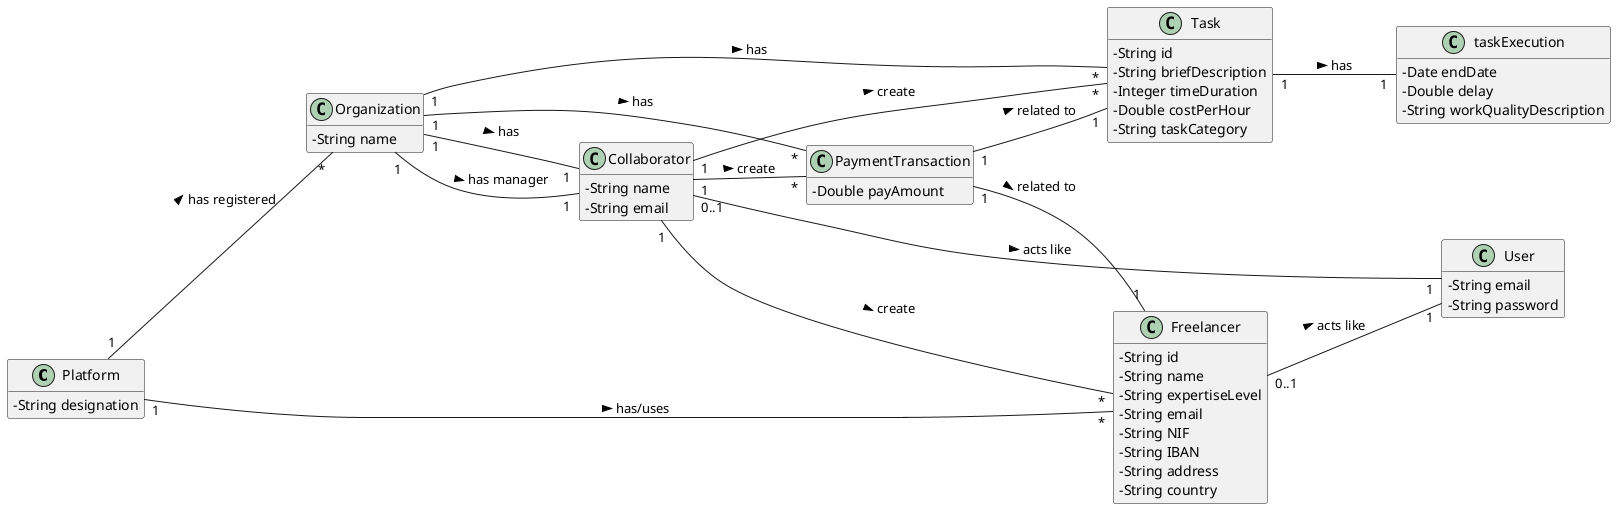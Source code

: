 @startuml
skinparam classAttributeIconSize 0
hide methods
left to right direction

class Platform {
  -String designation
}

class Organization {
  -String name
}

class Collaborator {
  -String name
  -String email
}


class User {
  -String email
  -String password
}

class Freelancer {
  -String id
  -String name
  -String expertiseLevel
  -String email
  -String NIF
  -String IBAN
  -String address
  -String country
  }

class Task {
 -String id
 -String briefDescription
 -Integer timeDuration
 -Double costPerHour
 -String taskCategory
}

class taskExecution {
 -Date endDate
 -Double delay
 -String workQualityDescription
}

class PaymentTransaction{
  -Double payAmount
}

Platform "1" -- "*" Organization : has registered >
Platform "1" -- "*" Freelancer : has/uses >
Organization "1" -- "1" Collaborator: has >
Organization "1" -- "1" Collaborator: has manager >
Organization "1" -- "*" Task: has >
Organization "1" -- "*" PaymentTransaction: has >
Collaborator "0..1" -- "1" User: acts like >
Freelancer "0..1" -- "1" User: acts like >
Collaborator "1" -- "*" Freelancer: create >
Collaborator "1" -- "*" Task: create >
Collaborator "1" -- "*" PaymentTransaction: create >
PaymentTransaction "1" -- "1" Freelancer: related to >
PaymentTransaction "1" -- "1" Task: related to >
Task "1" -- "1" taskExecution: has >

@enduml